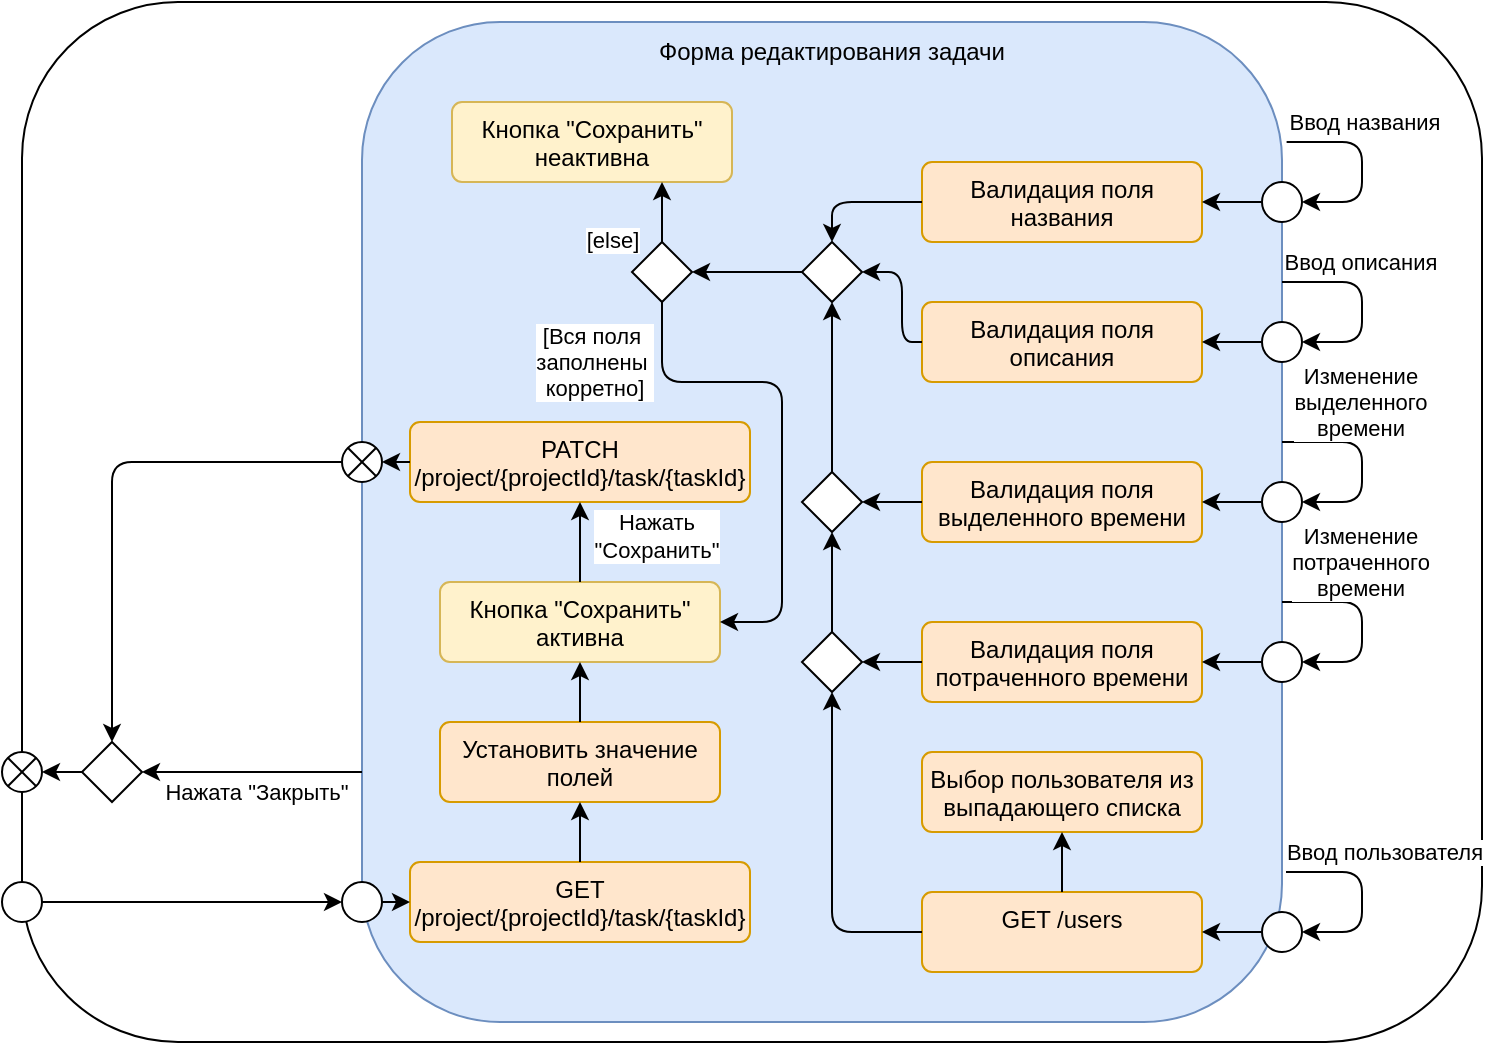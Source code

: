 <mxfile version="24.1.0" type="device">
  <diagram name="Страница — 1" id="c5b66AUdFlCpGY4_ziZe">
    <mxGraphModel dx="1221" dy="823" grid="1" gridSize="10" guides="1" tooltips="1" connect="1" arrows="1" fold="1" page="1" pageScale="1" pageWidth="827" pageHeight="1169" math="0" shadow="0">
      <root>
        <mxCell id="0" />
        <mxCell id="1" parent="0" />
        <mxCell id="K3gbcgCiG-UEPlrB_VV5-1" value="" style="rounded=1;whiteSpace=wrap;html=1;" parent="1" vertex="1">
          <mxGeometry x="50" y="40" width="730" height="520" as="geometry" />
        </mxCell>
        <mxCell id="K3gbcgCiG-UEPlrB_VV5-5" value="" style="rounded=1;whiteSpace=wrap;html=1;fillColor=#dae8fc;strokeColor=#6c8ebf;" parent="1" vertex="1">
          <mxGeometry x="220" y="50" width="460" height="500" as="geometry" />
        </mxCell>
        <mxCell id="K3gbcgCiG-UEPlrB_VV5-7" value="" style="shape=sumEllipse;perimeter=ellipsePerimeter;html=1;backgroundOutline=1;" parent="1" vertex="1">
          <mxGeometry x="40" y="415" width="20" height="20" as="geometry" />
        </mxCell>
        <mxCell id="K3gbcgCiG-UEPlrB_VV5-8" value="" style="endArrow=classic;html=1;rounded=1;entryX=1;entryY=0.5;entryDx=0;entryDy=0;exitX=0;exitY=0.5;exitDx=0;exitDy=0;curved=0;" parent="1" source="K3gbcgCiG-UEPlrB_VV5-9" target="K3gbcgCiG-UEPlrB_VV5-7" edge="1">
          <mxGeometry width="50" height="50" relative="1" as="geometry">
            <mxPoint x="350" y="465" as="sourcePoint" />
            <mxPoint x="400" y="415" as="targetPoint" />
          </mxGeometry>
        </mxCell>
        <mxCell id="K3gbcgCiG-UEPlrB_VV5-10" value="" style="endArrow=classic;html=1;rounded=1;entryX=1;entryY=0.5;entryDx=0;entryDy=0;exitX=0;exitY=0.75;exitDx=0;exitDy=0;curved=0;" parent="1" source="K3gbcgCiG-UEPlrB_VV5-5" target="K3gbcgCiG-UEPlrB_VV5-9" edge="1">
          <mxGeometry width="50" height="50" relative="1" as="geometry">
            <mxPoint x="230" y="300" as="sourcePoint" />
            <mxPoint x="90" y="300" as="targetPoint" />
          </mxGeometry>
        </mxCell>
        <mxCell id="K3gbcgCiG-UEPlrB_VV5-11" value="Нажата &quot;Закрыть&quot;" style="edgeLabel;html=1;align=center;verticalAlign=middle;resizable=0;points=[];" parent="K3gbcgCiG-UEPlrB_VV5-10" vertex="1" connectable="0">
          <mxGeometry x="-0.032" relative="1" as="geometry">
            <mxPoint y="10" as="offset" />
          </mxGeometry>
        </mxCell>
        <mxCell id="K3gbcgCiG-UEPlrB_VV5-9" value="" style="rhombus;" parent="1" vertex="1">
          <mxGeometry x="80" y="410" width="30" height="30" as="geometry" />
        </mxCell>
        <mxCell id="K3gbcgCiG-UEPlrB_VV5-13" value="Форма редактирования задачи" style="text;html=1;align=center;verticalAlign=middle;whiteSpace=wrap;rounded=0;" parent="1" vertex="1">
          <mxGeometry x="360" y="50" width="190" height="30" as="geometry" />
        </mxCell>
        <mxCell id="K3gbcgCiG-UEPlrB_VV5-14" value="" style="shape=sumEllipse;perimeter=ellipsePerimeter;html=1;backgroundOutline=1;" parent="1" vertex="1">
          <mxGeometry x="210" y="260" width="20" height="20" as="geometry" />
        </mxCell>
        <mxCell id="K3gbcgCiG-UEPlrB_VV5-15" value="" style="endArrow=classic;html=1;rounded=1;entryX=0.5;entryY=0;entryDx=0;entryDy=0;exitX=0;exitY=0.5;exitDx=0;exitDy=0;curved=0;" parent="1" source="K3gbcgCiG-UEPlrB_VV5-14" target="K3gbcgCiG-UEPlrB_VV5-9" edge="1">
          <mxGeometry width="50" height="50" relative="1" as="geometry">
            <mxPoint x="120" y="435" as="sourcePoint" />
            <mxPoint x="100" y="435" as="targetPoint" />
            <Array as="points">
              <mxPoint x="95" y="270" />
            </Array>
          </mxGeometry>
        </mxCell>
        <mxCell id="K3gbcgCiG-UEPlrB_VV5-16" value="Кнопка &quot;Сохранить&quot; неактивна" style="html=1;align=center;verticalAlign=top;rounded=1;absoluteArcSize=1;arcSize=10;dashed=0;whiteSpace=wrap;fillColor=#fff2cc;strokeColor=#d6b656;" parent="1" vertex="1">
          <mxGeometry x="265" y="90" width="140" height="40" as="geometry" />
        </mxCell>
        <mxCell id="K3gbcgCiG-UEPlrB_VV5-18" value="Кнопка &quot;Сохранить&quot; активна" style="html=1;align=center;verticalAlign=top;rounded=1;absoluteArcSize=1;arcSize=10;dashed=0;whiteSpace=wrap;fillColor=#fff2cc;strokeColor=#d6b656;" parent="1" vertex="1">
          <mxGeometry x="259" y="330" width="140" height="40" as="geometry" />
        </mxCell>
        <mxCell id="K3gbcgCiG-UEPlrB_VV5-19" value="PATCH&lt;div&gt;/project/{projectId}/task/{taskId}&lt;br&gt;&lt;/div&gt;" style="html=1;align=center;verticalAlign=top;rounded=1;absoluteArcSize=1;arcSize=10;dashed=0;whiteSpace=wrap;fillColor=#ffe6cc;strokeColor=#d79b00;" parent="1" vertex="1">
          <mxGeometry x="244" y="250" width="170" height="40" as="geometry" />
        </mxCell>
        <mxCell id="K3gbcgCiG-UEPlrB_VV5-20" value="" style="endArrow=classic;html=1;rounded=1;curved=0;entryX=0.5;entryY=1;entryDx=0;entryDy=0;exitX=0.5;exitY=0;exitDx=0;exitDy=0;" parent="1" source="K3gbcgCiG-UEPlrB_VV5-18" target="K3gbcgCiG-UEPlrB_VV5-19" edge="1">
          <mxGeometry width="50" height="50" relative="1" as="geometry">
            <mxPoint x="270" y="120" as="sourcePoint" />
            <mxPoint x="310" y="120" as="targetPoint" />
          </mxGeometry>
        </mxCell>
        <mxCell id="K3gbcgCiG-UEPlrB_VV5-22" value="Нажать&lt;div&gt;&quot;Сохранить&quot;&lt;/div&gt;" style="edgeLabel;html=1;align=center;verticalAlign=middle;resizable=0;points=[];" parent="K3gbcgCiG-UEPlrB_VV5-20" vertex="1" connectable="0">
          <mxGeometry x="0.075" y="1" relative="1" as="geometry">
            <mxPoint x="39" y="-2" as="offset" />
          </mxGeometry>
        </mxCell>
        <mxCell id="K3gbcgCiG-UEPlrB_VV5-21" value="" style="endArrow=classic;html=1;rounded=1;exitX=0;exitY=0.5;exitDx=0;exitDy=0;curved=0;entryX=1;entryY=0.5;entryDx=0;entryDy=0;" parent="1" source="K3gbcgCiG-UEPlrB_VV5-19" target="K3gbcgCiG-UEPlrB_VV5-14" edge="1">
          <mxGeometry width="50" height="50" relative="1" as="geometry">
            <mxPoint x="380" y="490" as="sourcePoint" />
            <mxPoint x="380" y="455" as="targetPoint" />
            <Array as="points" />
          </mxGeometry>
        </mxCell>
        <mxCell id="K3gbcgCiG-UEPlrB_VV5-23" value="" style="rhombus;" parent="1" vertex="1">
          <mxGeometry x="355" y="160" width="30" height="30" as="geometry" />
        </mxCell>
        <mxCell id="K3gbcgCiG-UEPlrB_VV5-24" value="" style="endArrow=classic;html=1;rounded=1;exitX=0.5;exitY=1;exitDx=0;exitDy=0;curved=0;entryX=1;entryY=0.5;entryDx=0;entryDy=0;fontStyle=4" parent="1" source="K3gbcgCiG-UEPlrB_VV5-23" target="K3gbcgCiG-UEPlrB_VV5-18" edge="1">
          <mxGeometry width="50" height="50" relative="1" as="geometry">
            <mxPoint x="369" y="190" as="sourcePoint" />
            <mxPoint x="44" y="240" as="targetPoint" />
            <Array as="points">
              <mxPoint x="370" y="230" />
              <mxPoint x="430" y="230" />
              <mxPoint x="430" y="350" />
            </Array>
          </mxGeometry>
        </mxCell>
        <mxCell id="K3gbcgCiG-UEPlrB_VV5-28" value="[Вся поля&amp;nbsp;&lt;div&gt;заполнены&amp;nbsp;&lt;/div&gt;&lt;div&gt;корретно]&lt;/div&gt;" style="edgeLabel;html=1;align=center;verticalAlign=middle;resizable=0;points=[];" parent="K3gbcgCiG-UEPlrB_VV5-24" vertex="1" connectable="0">
          <mxGeometry x="-0.596" y="-1" relative="1" as="geometry">
            <mxPoint x="-45" y="-11" as="offset" />
          </mxGeometry>
        </mxCell>
        <mxCell id="K3gbcgCiG-UEPlrB_VV5-25" value="" style="endArrow=classic;html=1;rounded=1;exitX=0.5;exitY=0;exitDx=0;exitDy=0;curved=0;entryX=0.75;entryY=1;entryDx=0;entryDy=0;" parent="1" source="K3gbcgCiG-UEPlrB_VV5-23" target="K3gbcgCiG-UEPlrB_VV5-16" edge="1">
          <mxGeometry width="50" height="50" relative="1" as="geometry">
            <mxPoint x="380" y="270" as="sourcePoint" />
            <mxPoint x="380" y="360" as="targetPoint" />
          </mxGeometry>
        </mxCell>
        <mxCell id="K3gbcgCiG-UEPlrB_VV5-27" value="[else]" style="edgeLabel;html=1;align=center;verticalAlign=middle;resizable=0;points=[];" parent="K3gbcgCiG-UEPlrB_VV5-25" vertex="1" connectable="0">
          <mxGeometry x="-0.763" y="-1" relative="1" as="geometry">
            <mxPoint x="-26" y="2" as="offset" />
          </mxGeometry>
        </mxCell>
        <mxCell id="K3gbcgCiG-UEPlrB_VV5-29" value="Валидация поля&lt;div&gt;названия&lt;/div&gt;" style="html=1;align=center;verticalAlign=top;rounded=1;absoluteArcSize=1;arcSize=10;dashed=0;whiteSpace=wrap;fillColor=#ffe6cc;strokeColor=#d79b00;" parent="1" vertex="1">
          <mxGeometry x="500" y="120" width="140" height="40" as="geometry" />
        </mxCell>
        <mxCell id="K3gbcgCiG-UEPlrB_VV5-30" value="" style="rhombus;" parent="1" vertex="1">
          <mxGeometry x="440" y="275" width="30" height="30" as="geometry" />
        </mxCell>
        <mxCell id="K3gbcgCiG-UEPlrB_VV5-31" value="" style="endArrow=classic;html=1;rounded=1;exitX=0;exitY=0.5;exitDx=0;exitDy=0;curved=0;entryX=1;entryY=0.5;entryDx=0;entryDy=0;" parent="1" source="K3gbcgCiG-UEPlrB_VV5-58" target="K3gbcgCiG-UEPlrB_VV5-23" edge="1">
          <mxGeometry width="50" height="50" relative="1" as="geometry">
            <mxPoint x="280" y="169.67" as="sourcePoint" />
            <mxPoint x="310" y="169.67" as="targetPoint" />
          </mxGeometry>
        </mxCell>
        <mxCell id="K3gbcgCiG-UEPlrB_VV5-32" value="" style="ellipse;" parent="1" vertex="1">
          <mxGeometry x="670" y="130" width="20" height="20" as="geometry" />
        </mxCell>
        <mxCell id="K3gbcgCiG-UEPlrB_VV5-33" value="" style="endArrow=classic;html=1;rounded=1;exitX=0;exitY=0.5;exitDx=0;exitDy=0;curved=0;entryX=1;entryY=0.5;entryDx=0;entryDy=0;" parent="1" source="K3gbcgCiG-UEPlrB_VV5-32" target="K3gbcgCiG-UEPlrB_VV5-29" edge="1">
          <mxGeometry width="50" height="50" relative="1" as="geometry">
            <mxPoint x="280" y="130" as="sourcePoint" />
            <mxPoint x="640" y="140" as="targetPoint" />
          </mxGeometry>
        </mxCell>
        <mxCell id="K3gbcgCiG-UEPlrB_VV5-34" value="" style="endArrow=classic;html=1;rounded=1;exitX=1.005;exitY=0.12;exitDx=0;exitDy=0;curved=0;entryX=1;entryY=0.5;entryDx=0;entryDy=0;exitPerimeter=0;" parent="1" source="K3gbcgCiG-UEPlrB_VV5-5" target="K3gbcgCiG-UEPlrB_VV5-32" edge="1">
          <mxGeometry width="50" height="50" relative="1" as="geometry">
            <mxPoint x="394" y="255" as="sourcePoint" />
            <mxPoint x="360" y="255" as="targetPoint" />
            <Array as="points">
              <mxPoint x="720" y="110" />
              <mxPoint x="720" y="140" />
            </Array>
          </mxGeometry>
        </mxCell>
        <mxCell id="K3gbcgCiG-UEPlrB_VV5-35" value="Ввод названия" style="edgeLabel;html=1;align=center;verticalAlign=middle;resizable=0;points=[];" parent="K3gbcgCiG-UEPlrB_VV5-34" vertex="1" connectable="0">
          <mxGeometry x="-0.52" y="-2" relative="1" as="geometry">
            <mxPoint x="15" y="-12" as="offset" />
          </mxGeometry>
        </mxCell>
        <mxCell id="K3gbcgCiG-UEPlrB_VV5-36" value="Валидация поля&lt;div&gt;описания&lt;/div&gt;" style="html=1;align=center;verticalAlign=top;rounded=1;absoluteArcSize=1;arcSize=10;dashed=0;whiteSpace=wrap;fillColor=#ffe6cc;strokeColor=#d79b00;" parent="1" vertex="1">
          <mxGeometry x="500" y="190" width="140" height="40" as="geometry" />
        </mxCell>
        <mxCell id="K3gbcgCiG-UEPlrB_VV5-37" value="" style="ellipse;" parent="1" vertex="1">
          <mxGeometry x="670" y="200" width="20" height="20" as="geometry" />
        </mxCell>
        <mxCell id="K3gbcgCiG-UEPlrB_VV5-38" value="" style="endArrow=classic;html=1;rounded=1;exitX=0;exitY=0.5;exitDx=0;exitDy=0;curved=0;entryX=1;entryY=0.5;entryDx=0;entryDy=0;" parent="1" source="K3gbcgCiG-UEPlrB_VV5-37" target="K3gbcgCiG-UEPlrB_VV5-36" edge="1">
          <mxGeometry width="50" height="50" relative="1" as="geometry">
            <mxPoint x="280" y="200" as="sourcePoint" />
            <mxPoint x="640" y="210" as="targetPoint" />
          </mxGeometry>
        </mxCell>
        <mxCell id="K3gbcgCiG-UEPlrB_VV5-39" value="" style="endArrow=classic;html=1;rounded=1;curved=0;entryX=1;entryY=0.5;entryDx=0;entryDy=0;" parent="1" target="K3gbcgCiG-UEPlrB_VV5-37" edge="1">
          <mxGeometry width="50" height="50" relative="1" as="geometry">
            <mxPoint x="680" y="180" as="sourcePoint" />
            <mxPoint x="360" y="325" as="targetPoint" />
            <Array as="points">
              <mxPoint x="720" y="180" />
              <mxPoint x="720" y="210" />
            </Array>
          </mxGeometry>
        </mxCell>
        <mxCell id="K3gbcgCiG-UEPlrB_VV5-40" value="Ввод описания" style="edgeLabel;html=1;align=center;verticalAlign=middle;resizable=0;points=[];" parent="K3gbcgCiG-UEPlrB_VV5-39" vertex="1" connectable="0">
          <mxGeometry x="-0.52" y="-2" relative="1" as="geometry">
            <mxPoint x="15" y="-12" as="offset" />
          </mxGeometry>
        </mxCell>
        <mxCell id="K3gbcgCiG-UEPlrB_VV5-41" value="GET /users" style="html=1;align=center;verticalAlign=top;rounded=1;absoluteArcSize=1;arcSize=10;dashed=0;whiteSpace=wrap;fillColor=#ffe6cc;strokeColor=#d79b00;" parent="1" vertex="1">
          <mxGeometry x="500" y="485" width="140" height="40" as="geometry" />
        </mxCell>
        <mxCell id="K3gbcgCiG-UEPlrB_VV5-42" value="" style="ellipse;" parent="1" vertex="1">
          <mxGeometry x="670" y="495" width="20" height="20" as="geometry" />
        </mxCell>
        <mxCell id="K3gbcgCiG-UEPlrB_VV5-43" value="" style="endArrow=classic;html=1;rounded=1;exitX=0;exitY=0.5;exitDx=0;exitDy=0;curved=0;entryX=1;entryY=0.5;entryDx=0;entryDy=0;" parent="1" source="K3gbcgCiG-UEPlrB_VV5-42" target="K3gbcgCiG-UEPlrB_VV5-41" edge="1">
          <mxGeometry width="50" height="50" relative="1" as="geometry">
            <mxPoint x="280" y="495" as="sourcePoint" />
            <mxPoint x="640" y="505" as="targetPoint" />
          </mxGeometry>
        </mxCell>
        <mxCell id="K3gbcgCiG-UEPlrB_VV5-44" value="" style="endArrow=classic;html=1;rounded=1;exitX=1.005;exitY=0.12;exitDx=0;exitDy=0;curved=0;entryX=1;entryY=0.5;entryDx=0;entryDy=0;exitPerimeter=0;" parent="1" target="K3gbcgCiG-UEPlrB_VV5-42" edge="1">
          <mxGeometry width="50" height="50" relative="1" as="geometry">
            <mxPoint x="682" y="475" as="sourcePoint" />
            <mxPoint x="360" y="620" as="targetPoint" />
            <Array as="points">
              <mxPoint x="720" y="475" />
              <mxPoint x="720" y="505" />
            </Array>
          </mxGeometry>
        </mxCell>
        <mxCell id="K3gbcgCiG-UEPlrB_VV5-45" value="Ввод пользователя" style="edgeLabel;html=1;align=center;verticalAlign=middle;resizable=0;points=[];" parent="K3gbcgCiG-UEPlrB_VV5-44" vertex="1" connectable="0">
          <mxGeometry x="-0.52" y="-2" relative="1" as="geometry">
            <mxPoint x="25" y="-12" as="offset" />
          </mxGeometry>
        </mxCell>
        <mxCell id="K3gbcgCiG-UEPlrB_VV5-46" value="Выбор пользователя из выпадающего списка" style="html=1;align=center;verticalAlign=top;rounded=1;absoluteArcSize=1;arcSize=10;dashed=0;whiteSpace=wrap;fillColor=#ffe6cc;strokeColor=#d79b00;" parent="1" vertex="1">
          <mxGeometry x="500" y="415" width="140" height="40" as="geometry" />
        </mxCell>
        <mxCell id="K3gbcgCiG-UEPlrB_VV5-47" value="" style="endArrow=classic;html=1;rounded=1;exitX=0.5;exitY=0;exitDx=0;exitDy=0;curved=0;entryX=0.5;entryY=1;entryDx=0;entryDy=0;" parent="1" source="K3gbcgCiG-UEPlrB_VV5-41" target="K3gbcgCiG-UEPlrB_VV5-46" edge="1">
          <mxGeometry width="50" height="50" relative="1" as="geometry">
            <mxPoint x="680" y="515" as="sourcePoint" />
            <mxPoint x="650" y="515" as="targetPoint" />
          </mxGeometry>
        </mxCell>
        <mxCell id="K3gbcgCiG-UEPlrB_VV5-48" value="Валидация поля&lt;div&gt;выделенного времени&lt;/div&gt;" style="html=1;align=center;verticalAlign=top;rounded=1;absoluteArcSize=1;arcSize=10;dashed=0;whiteSpace=wrap;fillColor=#ffe6cc;strokeColor=#d79b00;" parent="1" vertex="1">
          <mxGeometry x="500" y="270" width="140" height="40" as="geometry" />
        </mxCell>
        <mxCell id="K3gbcgCiG-UEPlrB_VV5-49" value="" style="ellipse;" parent="1" vertex="1">
          <mxGeometry x="670" y="280" width="20" height="20" as="geometry" />
        </mxCell>
        <mxCell id="K3gbcgCiG-UEPlrB_VV5-50" value="" style="endArrow=classic;html=1;rounded=1;exitX=0;exitY=0.5;exitDx=0;exitDy=0;curved=0;entryX=1;entryY=0.5;entryDx=0;entryDy=0;" parent="1" source="K3gbcgCiG-UEPlrB_VV5-49" target="K3gbcgCiG-UEPlrB_VV5-48" edge="1">
          <mxGeometry width="50" height="50" relative="1" as="geometry">
            <mxPoint x="280" y="280" as="sourcePoint" />
            <mxPoint x="640" y="290" as="targetPoint" />
          </mxGeometry>
        </mxCell>
        <mxCell id="K3gbcgCiG-UEPlrB_VV5-51" value="" style="endArrow=classic;html=1;rounded=1;curved=0;entryX=1;entryY=0.5;entryDx=0;entryDy=0;" parent="1" target="K3gbcgCiG-UEPlrB_VV5-49" edge="1">
          <mxGeometry width="50" height="50" relative="1" as="geometry">
            <mxPoint x="680" y="260" as="sourcePoint" />
            <mxPoint x="360" y="405" as="targetPoint" />
            <Array as="points">
              <mxPoint x="720" y="260" />
              <mxPoint x="720" y="290" />
            </Array>
          </mxGeometry>
        </mxCell>
        <mxCell id="K3gbcgCiG-UEPlrB_VV5-52" value="Изменение&lt;div&gt;выделенного&lt;/div&gt;&lt;div&gt;времени&lt;/div&gt;" style="edgeLabel;html=1;align=center;verticalAlign=middle;resizable=0;points=[];" parent="K3gbcgCiG-UEPlrB_VV5-51" vertex="1" connectable="0">
          <mxGeometry x="-0.52" y="-2" relative="1" as="geometry">
            <mxPoint x="15" y="-22" as="offset" />
          </mxGeometry>
        </mxCell>
        <mxCell id="K3gbcgCiG-UEPlrB_VV5-53" value="Валидация поля&lt;div&gt;потраченного времени&lt;/div&gt;" style="html=1;align=center;verticalAlign=top;rounded=1;absoluteArcSize=1;arcSize=10;dashed=0;whiteSpace=wrap;fillColor=#ffe6cc;strokeColor=#d79b00;" parent="1" vertex="1">
          <mxGeometry x="500" y="350" width="140" height="40" as="geometry" />
        </mxCell>
        <mxCell id="K3gbcgCiG-UEPlrB_VV5-54" value="" style="ellipse;" parent="1" vertex="1">
          <mxGeometry x="670" y="360" width="20" height="20" as="geometry" />
        </mxCell>
        <mxCell id="K3gbcgCiG-UEPlrB_VV5-55" value="" style="endArrow=classic;html=1;rounded=1;exitX=0;exitY=0.5;exitDx=0;exitDy=0;curved=0;entryX=1;entryY=0.5;entryDx=0;entryDy=0;" parent="1" source="K3gbcgCiG-UEPlrB_VV5-54" target="K3gbcgCiG-UEPlrB_VV5-53" edge="1">
          <mxGeometry width="50" height="50" relative="1" as="geometry">
            <mxPoint x="280" y="360" as="sourcePoint" />
            <mxPoint x="640" y="370" as="targetPoint" />
          </mxGeometry>
        </mxCell>
        <mxCell id="K3gbcgCiG-UEPlrB_VV5-56" value="" style="endArrow=classic;html=1;rounded=1;curved=0;entryX=1;entryY=0.5;entryDx=0;entryDy=0;" parent="1" target="K3gbcgCiG-UEPlrB_VV5-54" edge="1">
          <mxGeometry width="50" height="50" relative="1" as="geometry">
            <mxPoint x="680" y="340" as="sourcePoint" />
            <mxPoint x="360" y="485" as="targetPoint" />
            <Array as="points">
              <mxPoint x="720" y="340" />
              <mxPoint x="720" y="370" />
            </Array>
          </mxGeometry>
        </mxCell>
        <mxCell id="K3gbcgCiG-UEPlrB_VV5-57" value="Изменение&lt;div&gt;потраченного&lt;/div&gt;&lt;div&gt;времени&lt;/div&gt;" style="edgeLabel;html=1;align=center;verticalAlign=middle;resizable=0;points=[];" parent="K3gbcgCiG-UEPlrB_VV5-56" vertex="1" connectable="0">
          <mxGeometry x="-0.52" y="-2" relative="1" as="geometry">
            <mxPoint x="15" y="-22" as="offset" />
          </mxGeometry>
        </mxCell>
        <mxCell id="K3gbcgCiG-UEPlrB_VV5-58" value="" style="rhombus;" parent="1" vertex="1">
          <mxGeometry x="440" y="160" width="30" height="30" as="geometry" />
        </mxCell>
        <mxCell id="K3gbcgCiG-UEPlrB_VV5-59" value="" style="endArrow=classic;html=1;rounded=1;exitX=0;exitY=0.5;exitDx=0;exitDy=0;curved=0;entryX=1;entryY=0.5;entryDx=0;entryDy=0;" parent="1" source="K3gbcgCiG-UEPlrB_VV5-36" target="K3gbcgCiG-UEPlrB_VV5-58" edge="1">
          <mxGeometry width="50" height="50" relative="1" as="geometry">
            <mxPoint x="394" y="255" as="sourcePoint" />
            <mxPoint x="360" y="255" as="targetPoint" />
            <Array as="points">
              <mxPoint x="490" y="210" />
              <mxPoint x="490" y="175" />
            </Array>
          </mxGeometry>
        </mxCell>
        <mxCell id="K3gbcgCiG-UEPlrB_VV5-60" value="" style="endArrow=classic;html=1;rounded=1;exitX=0;exitY=0.5;exitDx=0;exitDy=0;curved=0;entryX=0.5;entryY=0;entryDx=0;entryDy=0;" parent="1" source="K3gbcgCiG-UEPlrB_VV5-29" target="K3gbcgCiG-UEPlrB_VV5-58" edge="1">
          <mxGeometry width="50" height="50" relative="1" as="geometry">
            <mxPoint x="510" y="220" as="sourcePoint" />
            <mxPoint x="480" y="220" as="targetPoint" />
            <Array as="points">
              <mxPoint x="455" y="140" />
            </Array>
          </mxGeometry>
        </mxCell>
        <mxCell id="K3gbcgCiG-UEPlrB_VV5-62" value="" style="rhombus;" parent="1" vertex="1">
          <mxGeometry x="440" y="355" width="30" height="30" as="geometry" />
        </mxCell>
        <mxCell id="K3gbcgCiG-UEPlrB_VV5-65" value="" style="endArrow=classic;html=1;rounded=1;exitX=0;exitY=0.5;exitDx=0;exitDy=0;curved=0;entryX=1;entryY=0.5;entryDx=0;entryDy=0;" parent="1" source="K3gbcgCiG-UEPlrB_VV5-53" target="K3gbcgCiG-UEPlrB_VV5-62" edge="1">
          <mxGeometry width="50" height="50" relative="1" as="geometry">
            <mxPoint x="510" y="220" as="sourcePoint" />
            <mxPoint x="480" y="220" as="targetPoint" />
          </mxGeometry>
        </mxCell>
        <mxCell id="K3gbcgCiG-UEPlrB_VV5-66" value="" style="endArrow=classic;html=1;rounded=1;exitX=0;exitY=0.5;exitDx=0;exitDy=0;curved=0;entryX=0.5;entryY=1;entryDx=0;entryDy=0;" parent="1" source="K3gbcgCiG-UEPlrB_VV5-41" target="K3gbcgCiG-UEPlrB_VV5-62" edge="1">
          <mxGeometry width="50" height="50" relative="1" as="geometry">
            <mxPoint x="510" y="380" as="sourcePoint" />
            <mxPoint x="480" y="380" as="targetPoint" />
            <Array as="points">
              <mxPoint x="455" y="505" />
            </Array>
          </mxGeometry>
        </mxCell>
        <mxCell id="K3gbcgCiG-UEPlrB_VV5-68" value="" style="endArrow=classic;html=1;rounded=1;exitX=0;exitY=0.5;exitDx=0;exitDy=0;curved=0;entryX=1;entryY=0.5;entryDx=0;entryDy=0;" parent="1" source="K3gbcgCiG-UEPlrB_VV5-48" target="K3gbcgCiG-UEPlrB_VV5-30" edge="1">
          <mxGeometry width="50" height="50" relative="1" as="geometry">
            <mxPoint x="510" y="220" as="sourcePoint" />
            <mxPoint x="480" y="220" as="targetPoint" />
          </mxGeometry>
        </mxCell>
        <mxCell id="K3gbcgCiG-UEPlrB_VV5-70" value="" style="endArrow=classic;html=1;rounded=1;exitX=0.5;exitY=0;exitDx=0;exitDy=0;curved=0;entryX=0.5;entryY=1;entryDx=0;entryDy=0;" parent="1" source="K3gbcgCiG-UEPlrB_VV5-62" target="K3gbcgCiG-UEPlrB_VV5-30" edge="1">
          <mxGeometry width="50" height="50" relative="1" as="geometry">
            <mxPoint x="465" y="235" as="sourcePoint" />
            <mxPoint x="465" y="285" as="targetPoint" />
            <Array as="points" />
          </mxGeometry>
        </mxCell>
        <mxCell id="VUxeaaznNy2y3nnz7WLj-1" value="" style="endArrow=classic;html=1;rounded=1;exitX=0.5;exitY=0;exitDx=0;exitDy=0;curved=0;entryX=0.5;entryY=1;entryDx=0;entryDy=0;" edge="1" parent="1" source="K3gbcgCiG-UEPlrB_VV5-30" target="K3gbcgCiG-UEPlrB_VV5-58">
          <mxGeometry width="50" height="50" relative="1" as="geometry">
            <mxPoint x="465" y="200" as="sourcePoint" />
            <mxPoint x="465" y="285" as="targetPoint" />
            <Array as="points" />
          </mxGeometry>
        </mxCell>
        <mxCell id="VUxeaaznNy2y3nnz7WLj-3" value="GET&lt;div&gt;/project/{projectId}/task/{taskId}&lt;/div&gt;" style="html=1;align=center;verticalAlign=top;rounded=1;absoluteArcSize=1;arcSize=10;dashed=0;whiteSpace=wrap;fillColor=#ffe6cc;strokeColor=#d79b00;" vertex="1" parent="1">
          <mxGeometry x="244" y="470" width="170" height="40" as="geometry" />
        </mxCell>
        <mxCell id="VUxeaaznNy2y3nnz7WLj-5" value="" style="ellipse;" vertex="1" parent="1">
          <mxGeometry x="40" y="480" width="20" height="20" as="geometry" />
        </mxCell>
        <mxCell id="VUxeaaznNy2y3nnz7WLj-6" value="" style="ellipse;" vertex="1" parent="1">
          <mxGeometry x="210" y="480" width="20" height="20" as="geometry" />
        </mxCell>
        <mxCell id="VUxeaaznNy2y3nnz7WLj-7" value="" style="endArrow=classic;html=1;rounded=1;exitX=1;exitY=0.5;exitDx=0;exitDy=0;curved=0;entryX=0;entryY=0.5;entryDx=0;entryDy=0;" edge="1" parent="1" source="VUxeaaznNy2y3nnz7WLj-5" target="VUxeaaznNy2y3nnz7WLj-6">
          <mxGeometry width="50" height="50" relative="1" as="geometry">
            <mxPoint x="70" y="120" as="sourcePoint" />
            <mxPoint x="220" y="120" as="targetPoint" />
          </mxGeometry>
        </mxCell>
        <mxCell id="VUxeaaznNy2y3nnz7WLj-9" value="Установить значение полей" style="html=1;align=center;verticalAlign=top;rounded=1;absoluteArcSize=1;arcSize=10;dashed=0;whiteSpace=wrap;fillColor=#ffe6cc;strokeColor=#d79b00;" vertex="1" parent="1">
          <mxGeometry x="259" y="400" width="140" height="40" as="geometry" />
        </mxCell>
        <mxCell id="VUxeaaznNy2y3nnz7WLj-10" value="" style="endArrow=classic;html=1;rounded=1;exitX=1;exitY=0.5;exitDx=0;exitDy=0;curved=0;entryX=0;entryY=0.5;entryDx=0;entryDy=0;" edge="1" parent="1" source="VUxeaaznNy2y3nnz7WLj-6" target="VUxeaaznNy2y3nnz7WLj-3">
          <mxGeometry width="50" height="50" relative="1" as="geometry">
            <mxPoint x="70" y="500" as="sourcePoint" />
            <mxPoint x="220" y="500" as="targetPoint" />
          </mxGeometry>
        </mxCell>
        <mxCell id="VUxeaaznNy2y3nnz7WLj-11" value="" style="endArrow=classic;html=1;rounded=1;exitX=0.5;exitY=0;exitDx=0;exitDy=0;curved=0;entryX=0.5;entryY=1;entryDx=0;entryDy=0;" edge="1" parent="1" source="VUxeaaznNy2y3nnz7WLj-3" target="VUxeaaznNy2y3nnz7WLj-9">
          <mxGeometry width="50" height="50" relative="1" as="geometry">
            <mxPoint x="240" y="500" as="sourcePoint" />
            <mxPoint x="260" y="500" as="targetPoint" />
          </mxGeometry>
        </mxCell>
        <mxCell id="VUxeaaznNy2y3nnz7WLj-12" value="" style="endArrow=classic;html=1;rounded=1;exitX=0.5;exitY=0;exitDx=0;exitDy=0;curved=0;entryX=0.5;entryY=1;entryDx=0;entryDy=0;" edge="1" parent="1" source="VUxeaaznNy2y3nnz7WLj-9" target="K3gbcgCiG-UEPlrB_VV5-18">
          <mxGeometry width="50" height="50" relative="1" as="geometry">
            <mxPoint x="345" y="480" as="sourcePoint" />
            <mxPoint x="345" y="450" as="targetPoint" />
          </mxGeometry>
        </mxCell>
      </root>
    </mxGraphModel>
  </diagram>
</mxfile>
